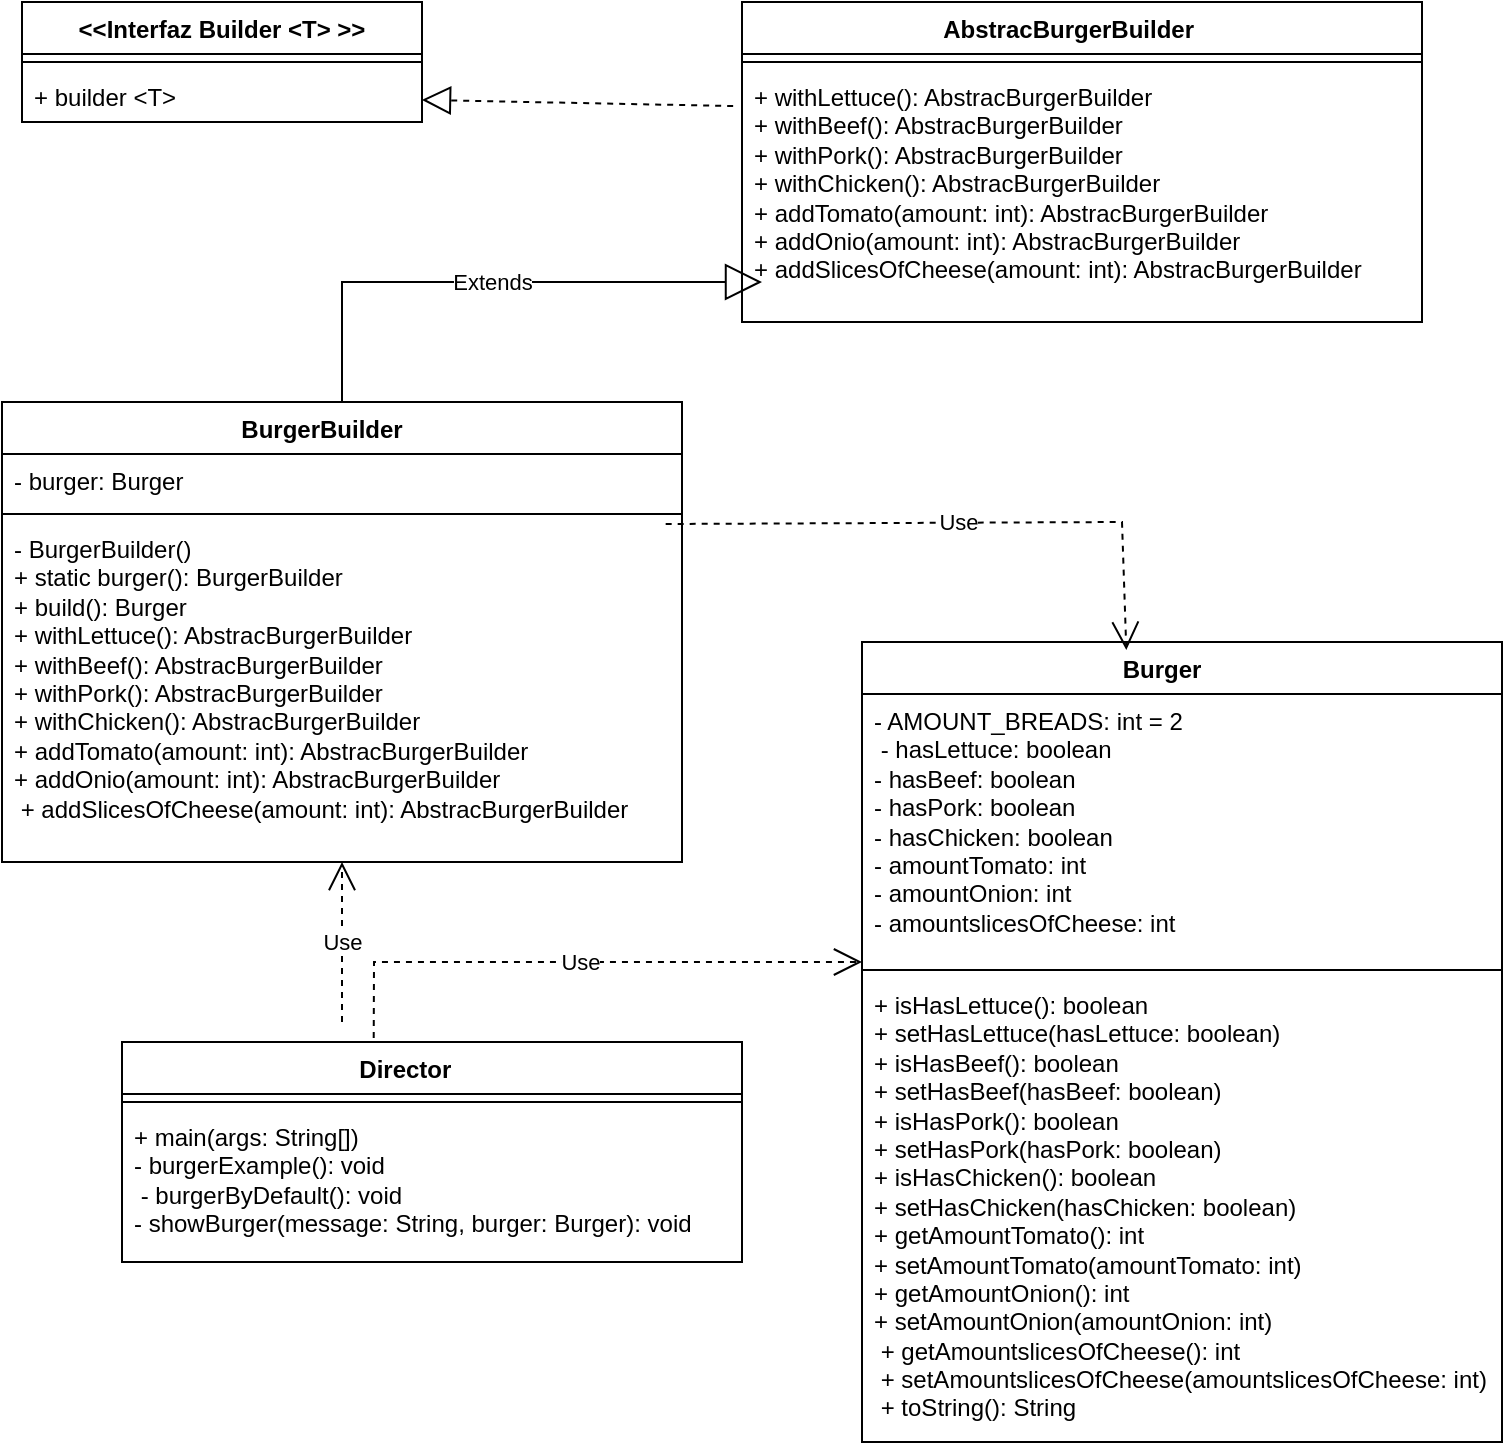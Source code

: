 <mxfile version="26.1.1">
  <diagram name="Página-1" id="mjf02ZR8FEkPBGcQ6cgN">
    <mxGraphModel dx="1244" dy="482" grid="1" gridSize="10" guides="1" tooltips="1" connect="1" arrows="1" fold="1" page="1" pageScale="1" pageWidth="827" pageHeight="1169" math="0" shadow="0">
      <root>
        <mxCell id="0" />
        <mxCell id="1" parent="0" />
        <mxCell id="_-qD8zx-Wrip5IAV5Fve-1" value="&amp;lt;&amp;lt;Interfaz Builder &amp;lt;T&amp;gt; &amp;gt;&amp;gt;" style="swimlane;fontStyle=1;align=center;verticalAlign=top;childLayout=stackLayout;horizontal=1;startSize=26;horizontalStack=0;resizeParent=1;resizeParentMax=0;resizeLast=0;collapsible=1;marginBottom=0;whiteSpace=wrap;html=1;" vertex="1" parent="1">
          <mxGeometry x="100" y="160" width="200" height="60" as="geometry" />
        </mxCell>
        <mxCell id="_-qD8zx-Wrip5IAV5Fve-3" value="" style="line;strokeWidth=1;fillColor=none;align=left;verticalAlign=middle;spacingTop=-1;spacingLeft=3;spacingRight=3;rotatable=0;labelPosition=right;points=[];portConstraint=eastwest;strokeColor=inherit;" vertex="1" parent="_-qD8zx-Wrip5IAV5Fve-1">
          <mxGeometry y="26" width="200" height="8" as="geometry" />
        </mxCell>
        <mxCell id="_-qD8zx-Wrip5IAV5Fve-4" value="+ builder &amp;lt;T&amp;gt;" style="text;strokeColor=none;fillColor=none;align=left;verticalAlign=top;spacingLeft=4;spacingRight=4;overflow=hidden;rotatable=0;points=[[0,0.5],[1,0.5]];portConstraint=eastwest;whiteSpace=wrap;html=1;" vertex="1" parent="_-qD8zx-Wrip5IAV5Fve-1">
          <mxGeometry y="34" width="200" height="26" as="geometry" />
        </mxCell>
        <mxCell id="_-qD8zx-Wrip5IAV5Fve-5" value="AbstracBurgerBuilder&amp;nbsp; &amp;nbsp;&amp;nbsp;" style="swimlane;fontStyle=1;align=center;verticalAlign=top;childLayout=stackLayout;horizontal=1;startSize=26;horizontalStack=0;resizeParent=1;resizeParentMax=0;resizeLast=0;collapsible=1;marginBottom=0;whiteSpace=wrap;html=1;" vertex="1" parent="1">
          <mxGeometry x="460" y="160" width="340" height="160" as="geometry" />
        </mxCell>
        <mxCell id="_-qD8zx-Wrip5IAV5Fve-7" value="" style="line;strokeWidth=1;fillColor=none;align=left;verticalAlign=middle;spacingTop=-1;spacingLeft=3;spacingRight=3;rotatable=0;labelPosition=right;points=[];portConstraint=eastwest;strokeColor=inherit;" vertex="1" parent="_-qD8zx-Wrip5IAV5Fve-5">
          <mxGeometry y="26" width="340" height="8" as="geometry" />
        </mxCell>
        <mxCell id="_-qD8zx-Wrip5IAV5Fve-8" value="+ withLettuce(): AbstracBurgerBuilder&lt;div&gt;+ withBeef(): AbstracBurgerBuilder&lt;/div&gt;&lt;div&gt;+ withPork(): AbstracBurgerBuilder&lt;/div&gt;&lt;div&gt;+ withChicken(): AbstracBurgerBuilder&lt;/div&gt;&lt;div&gt;+ addTomato(amount: int): AbstracBurgerBuilder&lt;/div&gt;&lt;div&gt;+ addOnio(amount: int): AbstracBurgerBuilder&lt;/div&gt;&lt;div&gt;+ addSlicesOfCheese(amount: int): AbstracBurgerBuilder&lt;/div&gt;" style="text;strokeColor=none;fillColor=none;align=left;verticalAlign=top;spacingLeft=4;spacingRight=4;overflow=hidden;rotatable=0;points=[[0,0.5],[1,0.5]];portConstraint=eastwest;whiteSpace=wrap;html=1;" vertex="1" parent="_-qD8zx-Wrip5IAV5Fve-5">
          <mxGeometry y="34" width="340" height="126" as="geometry" />
        </mxCell>
        <mxCell id="Uwxu3uMzDkhJenDJQ_22-1" value="Extends" style="endArrow=block;endSize=16;endFill=0;html=1;rounded=0;" edge="1" parent="_-qD8zx-Wrip5IAV5Fve-5" source="_-qD8zx-Wrip5IAV5Fve-12">
          <mxGeometry width="160" relative="1" as="geometry">
            <mxPoint x="-150" y="140" as="sourcePoint" />
            <mxPoint x="10" y="140" as="targetPoint" />
            <Array as="points">
              <mxPoint x="-200" y="140" />
            </Array>
          </mxGeometry>
        </mxCell>
        <mxCell id="_-qD8zx-Wrip5IAV5Fve-11" value="" style="endArrow=block;dashed=1;endFill=0;endSize=12;html=1;rounded=0;exitX=-0.013;exitY=0.143;exitDx=0;exitDy=0;exitPerimeter=0;" edge="1" parent="1" source="_-qD8zx-Wrip5IAV5Fve-8" target="_-qD8zx-Wrip5IAV5Fve-4">
          <mxGeometry width="160" relative="1" as="geometry">
            <mxPoint x="270" y="230" as="sourcePoint" />
            <mxPoint x="430" y="230" as="targetPoint" />
          </mxGeometry>
        </mxCell>
        <mxCell id="_-qD8zx-Wrip5IAV5Fve-12" value="BurgerBuilder&amp;nbsp; &amp;nbsp; &amp;nbsp;&amp;nbsp;" style="swimlane;fontStyle=1;align=center;verticalAlign=top;childLayout=stackLayout;horizontal=1;startSize=26;horizontalStack=0;resizeParent=1;resizeParentMax=0;resizeLast=0;collapsible=1;marginBottom=0;whiteSpace=wrap;html=1;" vertex="1" parent="1">
          <mxGeometry x="90" y="360" width="340" height="230" as="geometry" />
        </mxCell>
        <mxCell id="_-qD8zx-Wrip5IAV5Fve-13" value="- burger: Burger" style="text;strokeColor=none;fillColor=none;align=left;verticalAlign=top;spacingLeft=4;spacingRight=4;overflow=hidden;rotatable=0;points=[[0,0.5],[1,0.5]];portConstraint=eastwest;whiteSpace=wrap;html=1;" vertex="1" parent="_-qD8zx-Wrip5IAV5Fve-12">
          <mxGeometry y="26" width="340" height="26" as="geometry" />
        </mxCell>
        <mxCell id="_-qD8zx-Wrip5IAV5Fve-14" value="" style="line;strokeWidth=1;fillColor=none;align=left;verticalAlign=middle;spacingTop=-1;spacingLeft=3;spacingRight=3;rotatable=0;labelPosition=right;points=[];portConstraint=eastwest;strokeColor=inherit;" vertex="1" parent="_-qD8zx-Wrip5IAV5Fve-12">
          <mxGeometry y="52" width="340" height="8" as="geometry" />
        </mxCell>
        <mxCell id="_-qD8zx-Wrip5IAV5Fve-15" value="- BurgerBuilder()&lt;div&gt;+ static burger(): BurgerBuilder&lt;/div&gt;&lt;div&gt;+ build(): Burger&lt;/div&gt;&lt;div&gt;+ withLettuce(): AbstracBurgerBuilder&lt;/div&gt;&lt;div&gt;+ withBeef(): AbstracBurgerBuilder&lt;/div&gt;&lt;div&gt;+ withPork(): AbstracBurgerBuilder&lt;/div&gt;&lt;div&gt;+ withChicken(): AbstracBurgerBuilder&lt;/div&gt;&lt;div&gt;+ addTomato(amount: int): AbstracBurgerBuilder&lt;/div&gt;&lt;div&gt;+ addOnio(amount: int): AbstracBurgerBuilder&lt;/div&gt;&lt;div&gt;&amp;nbsp;+ addSlicesOfCheese(amount: int): AbstracBurgerBuilder&lt;/div&gt;" style="text;strokeColor=none;fillColor=none;align=left;verticalAlign=top;spacingLeft=4;spacingRight=4;overflow=hidden;rotatable=0;points=[[0,0.5],[1,0.5]];portConstraint=eastwest;whiteSpace=wrap;html=1;" vertex="1" parent="_-qD8zx-Wrip5IAV5Fve-12">
          <mxGeometry y="60" width="340" height="170" as="geometry" />
        </mxCell>
        <mxCell id="Uwxu3uMzDkhJenDJQ_22-2" value="Burger&amp;nbsp; &amp;nbsp; &amp;nbsp;&amp;nbsp;" style="swimlane;fontStyle=1;align=center;verticalAlign=top;childLayout=stackLayout;horizontal=1;startSize=26;horizontalStack=0;resizeParent=1;resizeParentMax=0;resizeLast=0;collapsible=1;marginBottom=0;whiteSpace=wrap;html=1;" vertex="1" parent="1">
          <mxGeometry x="520" y="480" width="320" height="400" as="geometry" />
        </mxCell>
        <mxCell id="Uwxu3uMzDkhJenDJQ_22-3" value="- AMOUNT_BREADS: int = 2&lt;div&gt;&amp;nbsp;- hasLettuce: boolean&lt;/div&gt;&lt;div&gt;- hasBeef: boolean&lt;/div&gt;&lt;div&gt;- hasPork: boolean&lt;/div&gt;&lt;div&gt;- hasChicken: boolean&lt;/div&gt;&lt;div&gt;- amountTomato: int&lt;/div&gt;&lt;div&gt;- amountOnion: int&lt;/div&gt;&lt;div&gt;- amountslicesOfCheese: int&lt;/div&gt;" style="text;strokeColor=none;fillColor=none;align=left;verticalAlign=top;spacingLeft=4;spacingRight=4;overflow=hidden;rotatable=0;points=[[0,0.5],[1,0.5]];portConstraint=eastwest;whiteSpace=wrap;html=1;" vertex="1" parent="Uwxu3uMzDkhJenDJQ_22-2">
          <mxGeometry y="26" width="320" height="134" as="geometry" />
        </mxCell>
        <mxCell id="Uwxu3uMzDkhJenDJQ_22-4" value="" style="line;strokeWidth=1;fillColor=none;align=left;verticalAlign=middle;spacingTop=-1;spacingLeft=3;spacingRight=3;rotatable=0;labelPosition=right;points=[];portConstraint=eastwest;strokeColor=inherit;" vertex="1" parent="Uwxu3uMzDkhJenDJQ_22-2">
          <mxGeometry y="160" width="320" height="8" as="geometry" />
        </mxCell>
        <mxCell id="Uwxu3uMzDkhJenDJQ_22-5" value="+ isHasLettuce(): boolean&lt;div&gt;+ setHasLettuce(hasLettuce: boolean)&lt;/div&gt;&lt;div&gt;+ isHasBeef(): boolean&lt;/div&gt;&lt;div&gt;+ setHasBeef(hasBeef: boolean)&lt;/div&gt;&lt;div&gt;+ isHasPork(): boolean&lt;/div&gt;&lt;div&gt;+ setHasPork(hasPork: boolean)&lt;/div&gt;&lt;div&gt;+ isHasChicken(): boolean&lt;/div&gt;&lt;div&gt;+ setHasChicken(hasChicken: boolean)&lt;/div&gt;&lt;div&gt;+ getAmountTomato(): int&lt;/div&gt;&lt;div&gt;+ setAmountTomato(amountTomato: int)&lt;/div&gt;&lt;div&gt;+ getAmountOnion(): int&lt;/div&gt;&lt;div&gt;+ setAmountOnion(amountOnion: int)&lt;/div&gt;&lt;div&gt;&amp;nbsp;+ getAmountslicesOfCheese(): int&lt;/div&gt;&lt;div&gt;&amp;nbsp;+ setAmountslicesOfCheese(amountslicesOfCheese: int)&lt;/div&gt;&lt;div&gt;&amp;nbsp;+ toString(): String&lt;/div&gt;&lt;div&gt;&lt;br&gt;&lt;/div&gt;" style="text;strokeColor=none;fillColor=none;align=left;verticalAlign=top;spacingLeft=4;spacingRight=4;overflow=hidden;rotatable=0;points=[[0,0.5],[1,0.5]];portConstraint=eastwest;whiteSpace=wrap;html=1;" vertex="1" parent="Uwxu3uMzDkhJenDJQ_22-2">
          <mxGeometry y="168" width="320" height="232" as="geometry" />
        </mxCell>
        <mxCell id="Uwxu3uMzDkhJenDJQ_22-6" value="Use" style="endArrow=open;endSize=12;dashed=1;html=1;rounded=0;exitX=0.976;exitY=1.125;exitDx=0;exitDy=0;exitPerimeter=0;entryX=0.413;entryY=0.01;entryDx=0;entryDy=0;entryPerimeter=0;" edge="1" parent="1" source="_-qD8zx-Wrip5IAV5Fve-14" target="Uwxu3uMzDkhJenDJQ_22-2">
          <mxGeometry width="160" relative="1" as="geometry">
            <mxPoint x="570" y="530" as="sourcePoint" />
            <mxPoint x="690" y="480" as="targetPoint" />
            <Array as="points">
              <mxPoint x="650" y="420" />
            </Array>
          </mxGeometry>
        </mxCell>
        <mxCell id="Uwxu3uMzDkhJenDJQ_22-7" value="Director&amp;nbsp; &amp;nbsp; &amp;nbsp; &amp;nbsp;&amp;nbsp;" style="swimlane;fontStyle=1;align=center;verticalAlign=top;childLayout=stackLayout;horizontal=1;startSize=26;horizontalStack=0;resizeParent=1;resizeParentMax=0;resizeLast=0;collapsible=1;marginBottom=0;whiteSpace=wrap;html=1;" vertex="1" parent="1">
          <mxGeometry x="150" y="680" width="310" height="110" as="geometry" />
        </mxCell>
        <mxCell id="Uwxu3uMzDkhJenDJQ_22-9" value="" style="line;strokeWidth=1;fillColor=none;align=left;verticalAlign=middle;spacingTop=-1;spacingLeft=3;spacingRight=3;rotatable=0;labelPosition=right;points=[];portConstraint=eastwest;strokeColor=inherit;" vertex="1" parent="Uwxu3uMzDkhJenDJQ_22-7">
          <mxGeometry y="26" width="310" height="8" as="geometry" />
        </mxCell>
        <mxCell id="Uwxu3uMzDkhJenDJQ_22-10" value="+ main(args: String[])&lt;div&gt;- burgerExample(): void&lt;/div&gt;&lt;div&gt;&amp;nbsp;- burgerByDefault(): void&lt;/div&gt;&lt;div&gt;- showBurger(message: String, burger: Burger): void&lt;/div&gt;" style="text;strokeColor=none;fillColor=none;align=left;verticalAlign=top;spacingLeft=4;spacingRight=4;overflow=hidden;rotatable=0;points=[[0,0.5],[1,0.5]];portConstraint=eastwest;whiteSpace=wrap;html=1;" vertex="1" parent="Uwxu3uMzDkhJenDJQ_22-7">
          <mxGeometry y="34" width="310" height="76" as="geometry" />
        </mxCell>
        <mxCell id="Uwxu3uMzDkhJenDJQ_22-11" value="Use" style="endArrow=open;endSize=12;dashed=1;html=1;rounded=0;exitX=0.406;exitY=-0.018;exitDx=0;exitDy=0;exitPerimeter=0;" edge="1" parent="1" source="Uwxu3uMzDkhJenDJQ_22-7">
          <mxGeometry width="160" relative="1" as="geometry">
            <mxPoint x="360" y="640" as="sourcePoint" />
            <mxPoint x="520" y="640" as="targetPoint" />
            <Array as="points">
              <mxPoint x="276" y="640" />
            </Array>
          </mxGeometry>
        </mxCell>
        <mxCell id="Uwxu3uMzDkhJenDJQ_22-12" value="Use" style="endArrow=open;endSize=12;dashed=1;html=1;rounded=0;" edge="1" parent="1" target="_-qD8zx-Wrip5IAV5Fve-15">
          <mxGeometry width="160" relative="1" as="geometry">
            <mxPoint x="260" y="670" as="sourcePoint" />
            <mxPoint x="540" y="600" as="targetPoint" />
          </mxGeometry>
        </mxCell>
      </root>
    </mxGraphModel>
  </diagram>
</mxfile>

